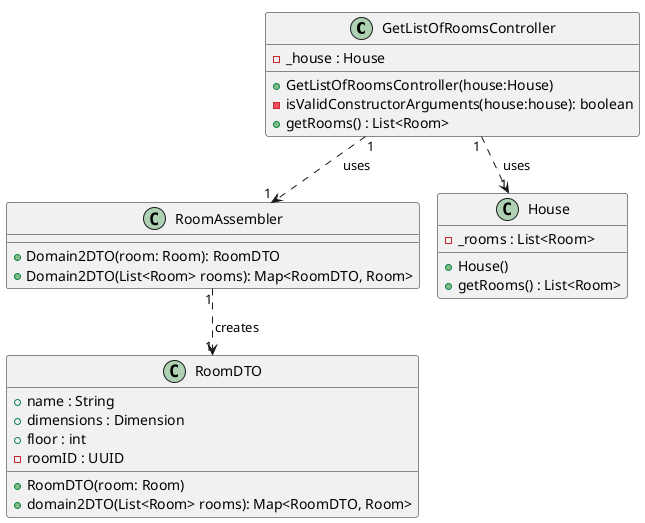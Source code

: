 @startuml
'https://plantuml.com/class-diagram
!pragma layout smetana


class GetListOfRoomsController {
'Attributes'
-_house : House

'Methods'
+GetListOfRoomsController(house:House)
-isValidConstructorArguments(house:house): boolean
+getRooms() : List<Room>
}

class RoomAssembler{

'Methods'
+ Domain2DTO(room: Room): RoomDTO
+ Domain2DTO(List<Room> rooms): Map<RoomDTO, Room>
}

class House {
'Attributes'
-_rooms : List<Room>

'Methods'
+House()
+getRooms() : List<Room>
}

class RoomDTO {
'Attributes'
+name : String
+dimensions : Dimension
+floor : int
-roomID : UUID

'Methods'
+RoomDTO(room: Room)
+domain2DTO(List<Room> rooms): Map<RoomDTO, Room>
}

GetListOfRoomsController "1" ..> "1" House : uses
RoomAssembler "1" ..> "1" RoomDTO : creates
GetListOfRoomsController "1" ..> "1" RoomAssembler : uses

@enduml